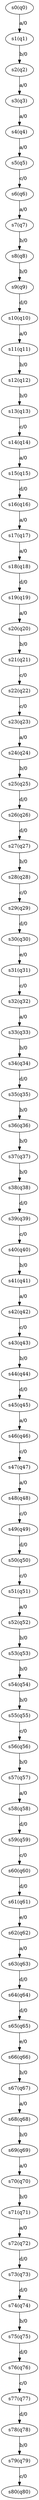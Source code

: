 digraph ltm {
	s0 [label="s0(q0)"]
	s1 [label="s1(q1)"]
	s2 [label="s2(q2)"]
	s3 [label="s3(q3)"]
	s4 [label="s4(q4)"]
	s5 [label="s5(q5)"]
	s6 [label="s6(q6)"]
	s7 [label="s7(q7)"]
	s8 [label="s8(q8)"]
	s9 [label="s9(q9)"]
	s10 [label="s10(q10)"]
	s11 [label="s11(q11)"]
	s12 [label="s12(q12)"]
	s13 [label="s13(q13)"]
	s14 [label="s14(q14)"]
	s15 [label="s15(q15)"]
	s16 [label="s16(q16)"]
	s17 [label="s17(q17)"]
	s18 [label="s18(q18)"]
	s19 [label="s19(q19)"]
	s20 [label="s20(q20)"]
	s21 [label="s21(q21)"]
	s22 [label="s22(q22)"]
	s23 [label="s23(q23)"]
	s24 [label="s24(q24)"]
	s25 [label="s25(q25)"]
	s26 [label="s26(q26)"]
	s27 [label="s27(q27)"]
	s28 [label="s28(q28)"]
	s29 [label="s29(q29)"]
	s30 [label="s30(q30)"]
	s31 [label="s31(q31)"]
	s32 [label="s32(q32)"]
	s33 [label="s33(q33)"]
	s34 [label="s34(q34)"]
	s35 [label="s35(q35)"]
	s36 [label="s36(q36)"]
	s37 [label="s37(q37)"]
	s38 [label="s38(q38)"]
	s39 [label="s39(q39)"]
	s40 [label="s40(q40)"]
	s41 [label="s41(q41)"]
	s42 [label="s42(q42)"]
	s43 [label="s43(q43)"]
	s44 [label="s44(q44)"]
	s45 [label="s45(q45)"]
	s46 [label="s46(q46)"]
	s47 [label="s47(q47)"]
	s48 [label="s48(q48)"]
	s49 [label="s49(q49)"]
	s50 [label="s50(q50)"]
	s51 [label="s51(q51)"]
	s52 [label="s52(q52)"]
	s53 [label="s53(q53)"]
	s54 [label="s54(q54)"]
	s55 [label="s55(q55)"]
	s56 [label="s56(q56)"]
	s57 [label="s57(q57)"]
	s58 [label="s58(q58)"]
	s59 [label="s59(q59)"]
	s60 [label="s60(q60)"]
	s61 [label="s61(q61)"]
	s62 [label="s62(q62)"]
	s63 [label="s63(q63)"]
	s64 [label="s64(q64)"]
	s65 [label="s65(q65)"]
	s66 [label="s66(q66)"]
	s67 [label="s67(q67)"]
	s68 [label="s68(q68)"]
	s69 [label="s69(q69)"]
	s70 [label="s70(q70)"]
	s71 [label="s71(q71)"]
	s72 [label="s72(q72)"]
	s73 [label="s73(q73)"]
	s74 [label="s74(q74)"]
	s75 [label="s75(q75)"]
	s76 [label="s76(q76)"]
	s77 [label="s77(q77)"]
	s78 [label="s78(q78)"]
	s79 [label="s79(q79)"]
	s80 [label="s80(q80)"]
	s0 -> s1 [label="a/0"]
	s1 -> s2 [label="b/0"]
	s2 -> s3 [label="a/0"]
	s3 -> s4 [label="a/0"]
	s4 -> s5 [label="a/0"]
	s5 -> s6 [label="c/0"]
	s6 -> s7 [label="a/0"]
	s7 -> s8 [label="b/0"]
	s8 -> s9 [label="b/0"]
	s9 -> s10 [label="d/0"]
	s10 -> s11 [label="a/0"]
	s11 -> s12 [label="b/0"]
	s12 -> s13 [label="b/0"]
	s13 -> s14 [label="c/0"]
	s14 -> s15 [label="a/0"]
	s15 -> s16 [label="d/0"]
	s16 -> s17 [label="a/0"]
	s17 -> s18 [label="a/0"]
	s18 -> s19 [label="d/0"]
	s19 -> s20 [label="a/0"]
	s20 -> s21 [label="b/0"]
	s21 -> s22 [label="c/0"]
	s22 -> s23 [label="c/0"]
	s23 -> s24 [label="a/0"]
	s24 -> s25 [label="b/0"]
	s25 -> s26 [label="d/0"]
	s26 -> s27 [label="d/0"]
	s27 -> s28 [label="b/0"]
	s28 -> s29 [label="c/0"]
	s29 -> s30 [label="d/0"]
	s30 -> s31 [label="e/0"]
	s31 -> s32 [label="c/0"]
	s32 -> s33 [label="a/0"]
	s33 -> s34 [label="b/0"]
	s34 -> s35 [label="d/0"]
	s35 -> s36 [label="b/0"]
	s36 -> s37 [label="b/0"]
	s37 -> s38 [label="b/0"]
	s38 -> s39 [label="d/0"]
	s39 -> s40 [label="c/0"]
	s40 -> s41 [label="b/0"]
	s41 -> s42 [label="a/0"]
	s42 -> s43 [label="c/0"]
	s43 -> s44 [label="b/0"]
	s44 -> s45 [label="d/0"]
	s45 -> s46 [label="a/0"]
	s46 -> s47 [label="c/0"]
	s47 -> s48 [label="a/0"]
	s48 -> s49 [label="c/0"]
	s49 -> s50 [label="d/0"]
	s50 -> s51 [label="c/0"]
	s51 -> s52 [label="a/0"]
	s52 -> s53 [label="b/0"]
	s53 -> s54 [label="b/0"]
	s54 -> s55 [label="b/0"]
	s55 -> s56 [label="c/0"]
	s56 -> s57 [label="b/0"]
	s57 -> s58 [label="a/0"]
	s58 -> s59 [label="d/0"]
	s59 -> s60 [label="c/0"]
	s60 -> s61 [label="d/0"]
	s61 -> s62 [label="e/0"]
	s62 -> s63 [label="a/0"]
	s63 -> s64 [label="d/0"]
	s64 -> s65 [label="d/0"]
	s65 -> s66 [label="e/0"]
	s66 -> s67 [label="b/0"]
	s67 -> s68 [label="a/0"]
	s68 -> s69 [label="b/0"]
	s69 -> s70 [label="a/0"]
	s70 -> s71 [label="b/0"]
	s71 -> s72 [label="a/0"]
	s72 -> s73 [label="d/0"]
	s73 -> s74 [label="d/0"]
	s74 -> s75 [label="b/0"]
	s75 -> s76 [label="d/0"]
	s76 -> s77 [label="c/0"]
	s77 -> s78 [label="d/0"]
	s78 -> s79 [label="b/0"]
	s79 -> s80 [label="c/0"]
}
